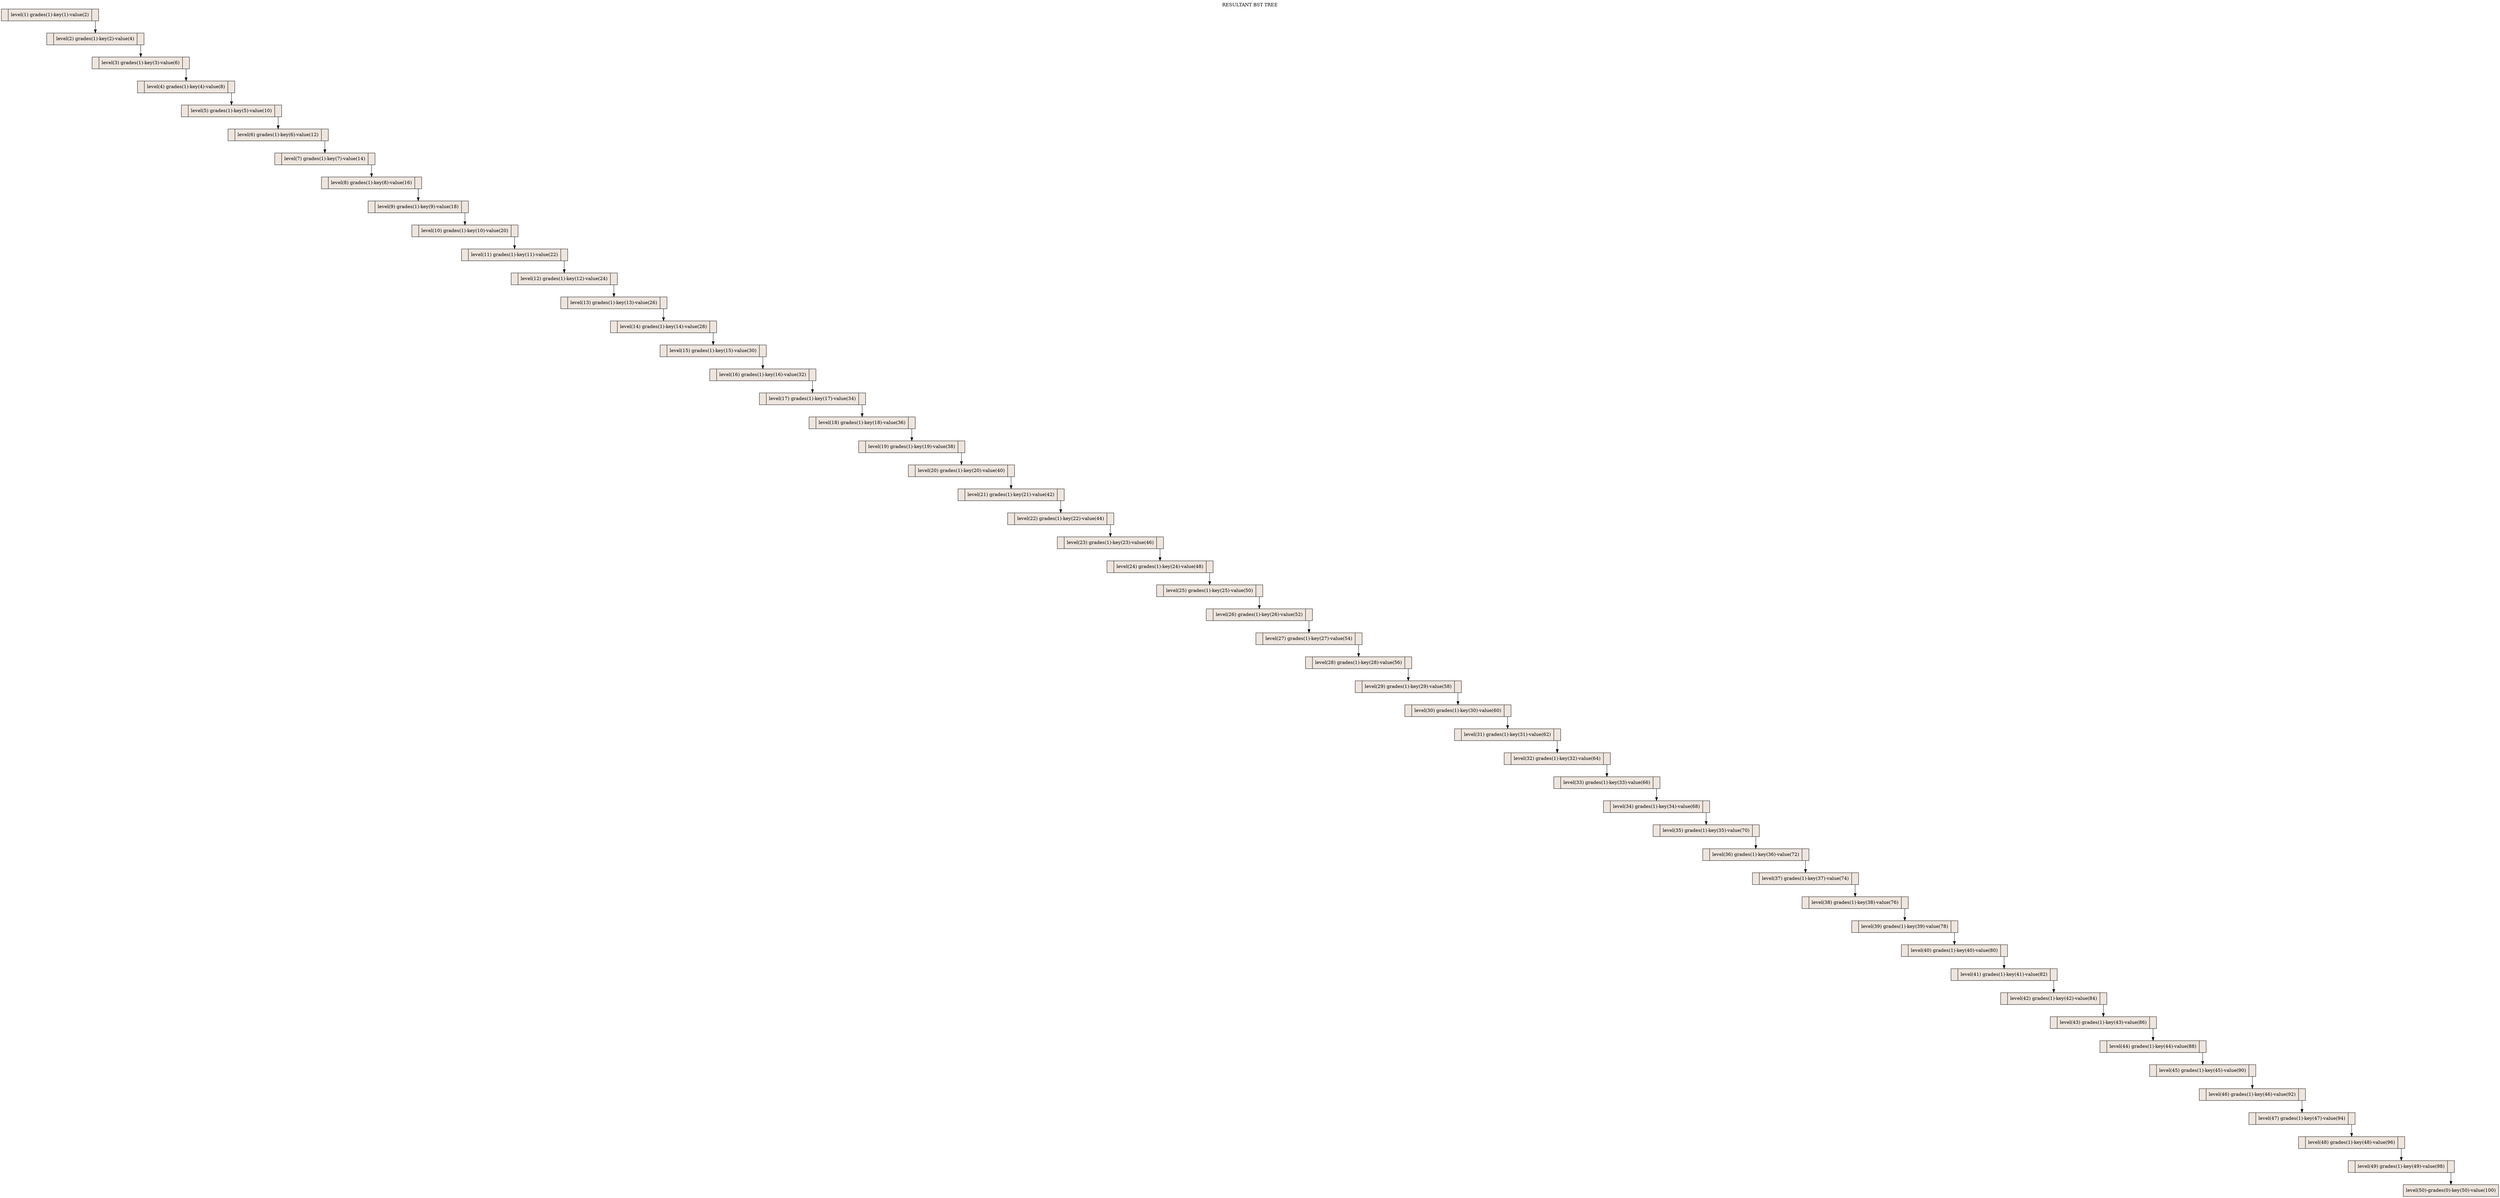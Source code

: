 digraph grafica{
labelloc="t";label ="RESULTANT BST TREE
"rankdir=TB;
node [shape = record, style=filled, fillcolor=seashell2];
nodo1 [ label ="<C0>|level(1) grades(1)-key(1)-value(2)|<C1>"];
nodo2 [ label ="<C0>|level(2) grades(1)-key(2)-value(4)|<C1>"];
nodo3 [ label ="<C0>|level(3) grades(1)-key(3)-value(6)|<C1>"];
nodo4 [ label ="<C0>|level(4) grades(1)-key(4)-value(8)|<C1>"];
nodo5 [ label ="<C0>|level(5) grades(1)-key(5)-value(10)|<C1>"];
nodo6 [ label ="<C0>|level(6) grades(1)-key(6)-value(12)|<C1>"];
nodo7 [ label ="<C0>|level(7) grades(1)-key(7)-value(14)|<C1>"];
nodo8 [ label ="<C0>|level(8) grades(1)-key(8)-value(16)|<C1>"];
nodo9 [ label ="<C0>|level(9) grades(1)-key(9)-value(18)|<C1>"];
nodo10 [ label ="<C0>|level(10) grades(1)-key(10)-value(20)|<C1>"];
nodo11 [ label ="<C0>|level(11) grades(1)-key(11)-value(22)|<C1>"];
nodo12 [ label ="<C0>|level(12) grades(1)-key(12)-value(24)|<C1>"];
nodo13 [ label ="<C0>|level(13) grades(1)-key(13)-value(26)|<C1>"];
nodo14 [ label ="<C0>|level(14) grades(1)-key(14)-value(28)|<C1>"];
nodo15 [ label ="<C0>|level(15) grades(1)-key(15)-value(30)|<C1>"];
nodo16 [ label ="<C0>|level(16) grades(1)-key(16)-value(32)|<C1>"];
nodo17 [ label ="<C0>|level(17) grades(1)-key(17)-value(34)|<C1>"];
nodo18 [ label ="<C0>|level(18) grades(1)-key(18)-value(36)|<C1>"];
nodo19 [ label ="<C0>|level(19) grades(1)-key(19)-value(38)|<C1>"];
nodo20 [ label ="<C0>|level(20) grades(1)-key(20)-value(40)|<C1>"];
nodo21 [ label ="<C0>|level(21) grades(1)-key(21)-value(42)|<C1>"];
nodo22 [ label ="<C0>|level(22) grades(1)-key(22)-value(44)|<C1>"];
nodo23 [ label ="<C0>|level(23) grades(1)-key(23)-value(46)|<C1>"];
nodo24 [ label ="<C0>|level(24) grades(1)-key(24)-value(48)|<C1>"];
nodo25 [ label ="<C0>|level(25) grades(1)-key(25)-value(50)|<C1>"];
nodo26 [ label ="<C0>|level(26) grades(1)-key(26)-value(52)|<C1>"];
nodo27 [ label ="<C0>|level(27) grades(1)-key(27)-value(54)|<C1>"];
nodo28 [ label ="<C0>|level(28) grades(1)-key(28)-value(56)|<C1>"];
nodo29 [ label ="<C0>|level(29) grades(1)-key(29)-value(58)|<C1>"];
nodo30 [ label ="<C0>|level(30) grades(1)-key(30)-value(60)|<C1>"];
nodo31 [ label ="<C0>|level(31) grades(1)-key(31)-value(62)|<C1>"];
nodo32 [ label ="<C0>|level(32) grades(1)-key(32)-value(64)|<C1>"];
nodo33 [ label ="<C0>|level(33) grades(1)-key(33)-value(66)|<C1>"];
nodo34 [ label ="<C0>|level(34) grades(1)-key(34)-value(68)|<C1>"];
nodo35 [ label ="<C0>|level(35) grades(1)-key(35)-value(70)|<C1>"];
nodo36 [ label ="<C0>|level(36) grades(1)-key(36)-value(72)|<C1>"];
nodo37 [ label ="<C0>|level(37) grades(1)-key(37)-value(74)|<C1>"];
nodo38 [ label ="<C0>|level(38) grades(1)-key(38)-value(76)|<C1>"];
nodo39 [ label ="<C0>|level(39) grades(1)-key(39)-value(78)|<C1>"];
nodo40 [ label ="<C0>|level(40) grades(1)-key(40)-value(80)|<C1>"];
nodo41 [ label ="<C0>|level(41) grades(1)-key(41)-value(82)|<C1>"];
nodo42 [ label ="<C0>|level(42) grades(1)-key(42)-value(84)|<C1>"];
nodo43 [ label ="<C0>|level(43) grades(1)-key(43)-value(86)|<C1>"];
nodo44 [ label ="<C0>|level(44) grades(1)-key(44)-value(88)|<C1>"];
nodo45 [ label ="<C0>|level(45) grades(1)-key(45)-value(90)|<C1>"];
nodo46 [ label ="<C0>|level(46) grades(1)-key(46)-value(92)|<C1>"];
nodo47 [ label ="<C0>|level(47) grades(1)-key(47)-value(94)|<C1>"];
nodo48 [ label ="<C0>|level(48) grades(1)-key(48)-value(96)|<C1>"];
nodo49 [ label ="<C0>|level(49) grades(1)-key(49)-value(98)|<C1>"];
nodo50 [ label ="level(50)-grades(0)-key(50)-value(100)"];
nodo49:C1->nodo50
nodo48:C1->nodo49
nodo47:C1->nodo48
nodo46:C1->nodo47
nodo45:C1->nodo46
nodo44:C1->nodo45
nodo43:C1->nodo44
nodo42:C1->nodo43
nodo41:C1->nodo42
nodo40:C1->nodo41
nodo39:C1->nodo40
nodo38:C1->nodo39
nodo37:C1->nodo38
nodo36:C1->nodo37
nodo35:C1->nodo36
nodo34:C1->nodo35
nodo33:C1->nodo34
nodo32:C1->nodo33
nodo31:C1->nodo32
nodo30:C1->nodo31
nodo29:C1->nodo30
nodo28:C1->nodo29
nodo27:C1->nodo28
nodo26:C1->nodo27
nodo25:C1->nodo26
nodo24:C1->nodo25
nodo23:C1->nodo24
nodo22:C1->nodo23
nodo21:C1->nodo22
nodo20:C1->nodo21
nodo19:C1->nodo20
nodo18:C1->nodo19
nodo17:C1->nodo18
nodo16:C1->nodo17
nodo15:C1->nodo16
nodo14:C1->nodo15
nodo13:C1->nodo14
nodo12:C1->nodo13
nodo11:C1->nodo12
nodo10:C1->nodo11
nodo9:C1->nodo10
nodo8:C1->nodo9
nodo7:C1->nodo8
nodo6:C1->nodo7
nodo5:C1->nodo6
nodo4:C1->nodo5
nodo3:C1->nodo4
nodo2:C1->nodo3
nodo1:C1->nodo2
}
